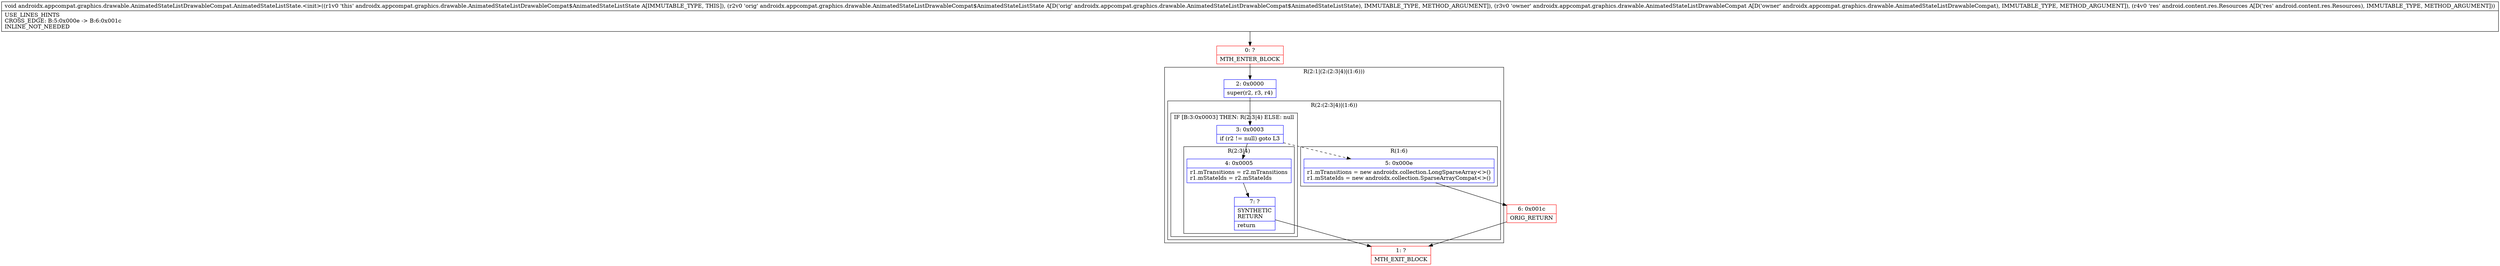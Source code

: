 digraph "CFG forandroidx.appcompat.graphics.drawable.AnimatedStateListDrawableCompat.AnimatedStateListState.\<init\>(Landroidx\/appcompat\/graphics\/drawable\/AnimatedStateListDrawableCompat$AnimatedStateListState;Landroidx\/appcompat\/graphics\/drawable\/AnimatedStateListDrawableCompat;Landroid\/content\/res\/Resources;)V" {
subgraph cluster_Region_1595991274 {
label = "R(2:1|(2:(2:3|4)|(1:6)))";
node [shape=record,color=blue];
Node_2 [shape=record,label="{2\:\ 0x0000|super(r2, r3, r4)\l}"];
subgraph cluster_Region_1086576890 {
label = "R(2:(2:3|4)|(1:6))";
node [shape=record,color=blue];
subgraph cluster_IfRegion_1896989664 {
label = "IF [B:3:0x0003] THEN: R(2:3|4) ELSE: null";
node [shape=record,color=blue];
Node_3 [shape=record,label="{3\:\ 0x0003|if (r2 != null) goto L3\l}"];
subgraph cluster_Region_543843435 {
label = "R(2:3|4)";
node [shape=record,color=blue];
Node_4 [shape=record,label="{4\:\ 0x0005|r1.mTransitions = r2.mTransitions\lr1.mStateIds = r2.mStateIds\l}"];
Node_7 [shape=record,label="{7\:\ ?|SYNTHETIC\lRETURN\l|return\l}"];
}
}
subgraph cluster_Region_2016789304 {
label = "R(1:6)";
node [shape=record,color=blue];
Node_5 [shape=record,label="{5\:\ 0x000e|r1.mTransitions = new androidx.collection.LongSparseArray\<\>()\lr1.mStateIds = new androidx.collection.SparseArrayCompat\<\>()\l}"];
}
}
}
Node_0 [shape=record,color=red,label="{0\:\ ?|MTH_ENTER_BLOCK\l}"];
Node_1 [shape=record,color=red,label="{1\:\ ?|MTH_EXIT_BLOCK\l}"];
Node_6 [shape=record,color=red,label="{6\:\ 0x001c|ORIG_RETURN\l}"];
MethodNode[shape=record,label="{void androidx.appcompat.graphics.drawable.AnimatedStateListDrawableCompat.AnimatedStateListState.\<init\>((r1v0 'this' androidx.appcompat.graphics.drawable.AnimatedStateListDrawableCompat$AnimatedStateListState A[IMMUTABLE_TYPE, THIS]), (r2v0 'orig' androidx.appcompat.graphics.drawable.AnimatedStateListDrawableCompat$AnimatedStateListState A[D('orig' androidx.appcompat.graphics.drawable.AnimatedStateListDrawableCompat$AnimatedStateListState), IMMUTABLE_TYPE, METHOD_ARGUMENT]), (r3v0 'owner' androidx.appcompat.graphics.drawable.AnimatedStateListDrawableCompat A[D('owner' androidx.appcompat.graphics.drawable.AnimatedStateListDrawableCompat), IMMUTABLE_TYPE, METHOD_ARGUMENT]), (r4v0 'res' android.content.res.Resources A[D('res' android.content.res.Resources), IMMUTABLE_TYPE, METHOD_ARGUMENT]))  | USE_LINES_HINTS\lCROSS_EDGE: B:5:0x000e \-\> B:6:0x001c\lINLINE_NOT_NEEDED\l}"];
MethodNode -> Node_0;Node_2 -> Node_3;
Node_3 -> Node_4;
Node_3 -> Node_5[style=dashed];
Node_4 -> Node_7;
Node_7 -> Node_1;
Node_5 -> Node_6;
Node_0 -> Node_2;
Node_6 -> Node_1;
}

